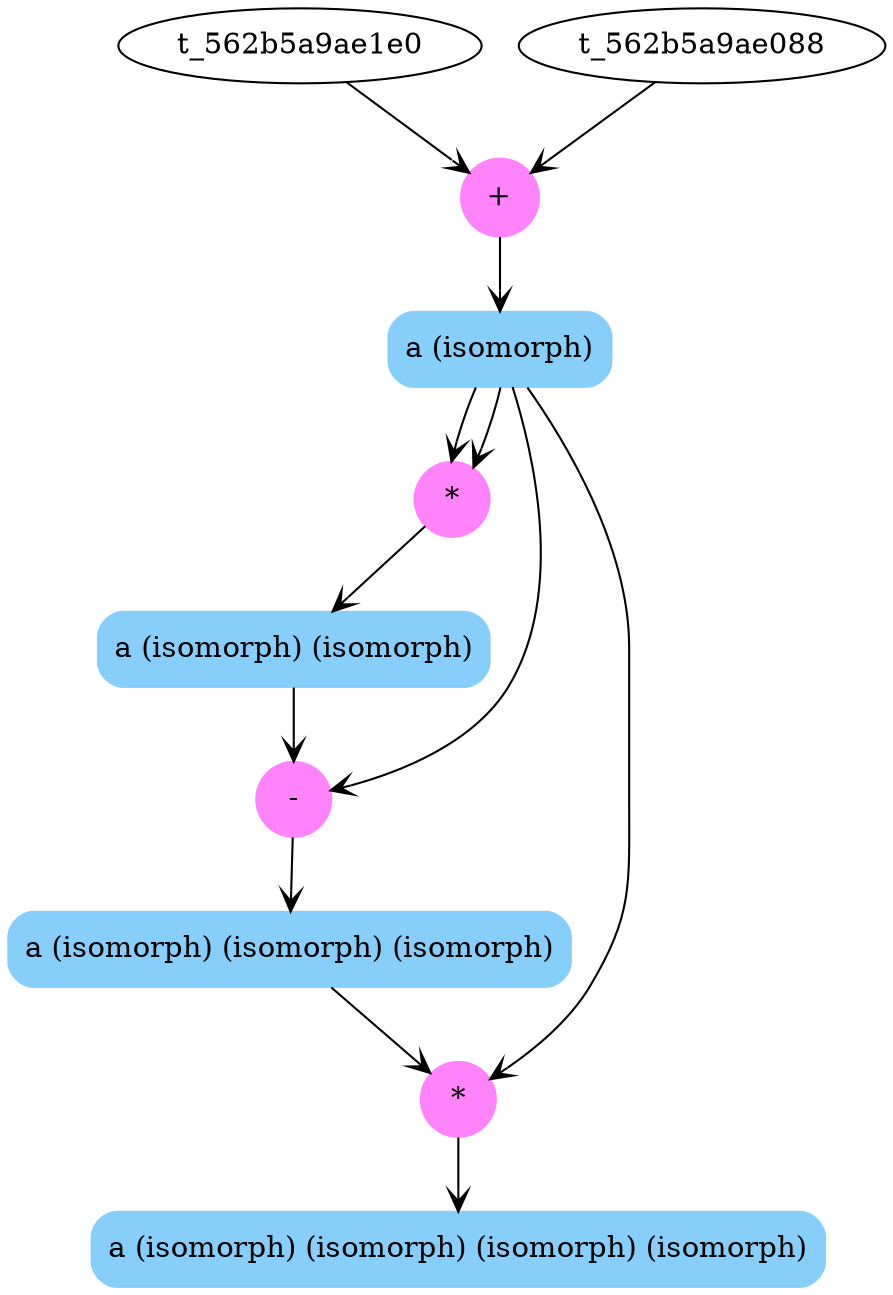 digraph ComputationGraph {{
rankdir=LR;
t_562b5a9adf30 [label="a (isomorph)", shape=box, style="rounded, filled", color=lightskyblue, fillcolor=lightskyblue];
op_562b5a9adf30 [label="+", shape=circle, style=filled, color=orchid1, fillcolor=orchid1];
t_562b5a9ae1e0 -> op_562b5a9adf30 [arrowhead=vee];
t_562b5a9ae088 -> op_562b5a9adf30 [arrowhead=vee];
op_562b5a9adf30 -> t_562b5a9adf30 [arrowhead=vee];
t_562b5a9addd8 [label="a (isomorph) (isomorph)", shape=box, style="rounded, filled", color=lightskyblue, fillcolor=lightskyblue];
op_562b5a9addd8 [label="*", shape=circle, style=filled, color=orchid1, fillcolor=orchid1];
t_562b5a9adf30 -> op_562b5a9addd8 [arrowhead=vee];
t_562b5a9adf30 -> op_562b5a9addd8 [arrowhead=vee];
op_562b5a9addd8 -> t_562b5a9addd8 [arrowhead=vee];
t_562b5a9adc80 [label="a (isomorph) (isomorph) (isomorph)", shape=box, style="rounded, filled", color=lightskyblue, fillcolor=lightskyblue];
op_562b5a9adc80 [label="-", shape=circle, style=filled, color=orchid1, fillcolor=orchid1];
t_562b5a9addd8 -> op_562b5a9adc80 [arrowhead=vee];
t_562b5a9adf30 -> op_562b5a9adc80 [arrowhead=vee];
op_562b5a9adc80 -> t_562b5a9adc80 [arrowhead=vee];
t_562b5a9adb28 [label="a (isomorph) (isomorph) (isomorph) (isomorph)", shape=box, style="rounded, filled", color=lightskyblue, fillcolor=lightskyblue];
op_562b5a9adb28 [label="*", shape=circle, style=filled, color=orchid1, fillcolor=orchid1];
t_562b5a9adc80 -> op_562b5a9adb28 [arrowhead=vee];
t_562b5a9adf30 -> op_562b5a9adb28 [arrowhead=vee];
op_562b5a9adb28 -> t_562b5a9adb28 [arrowhead=vee];
}}
